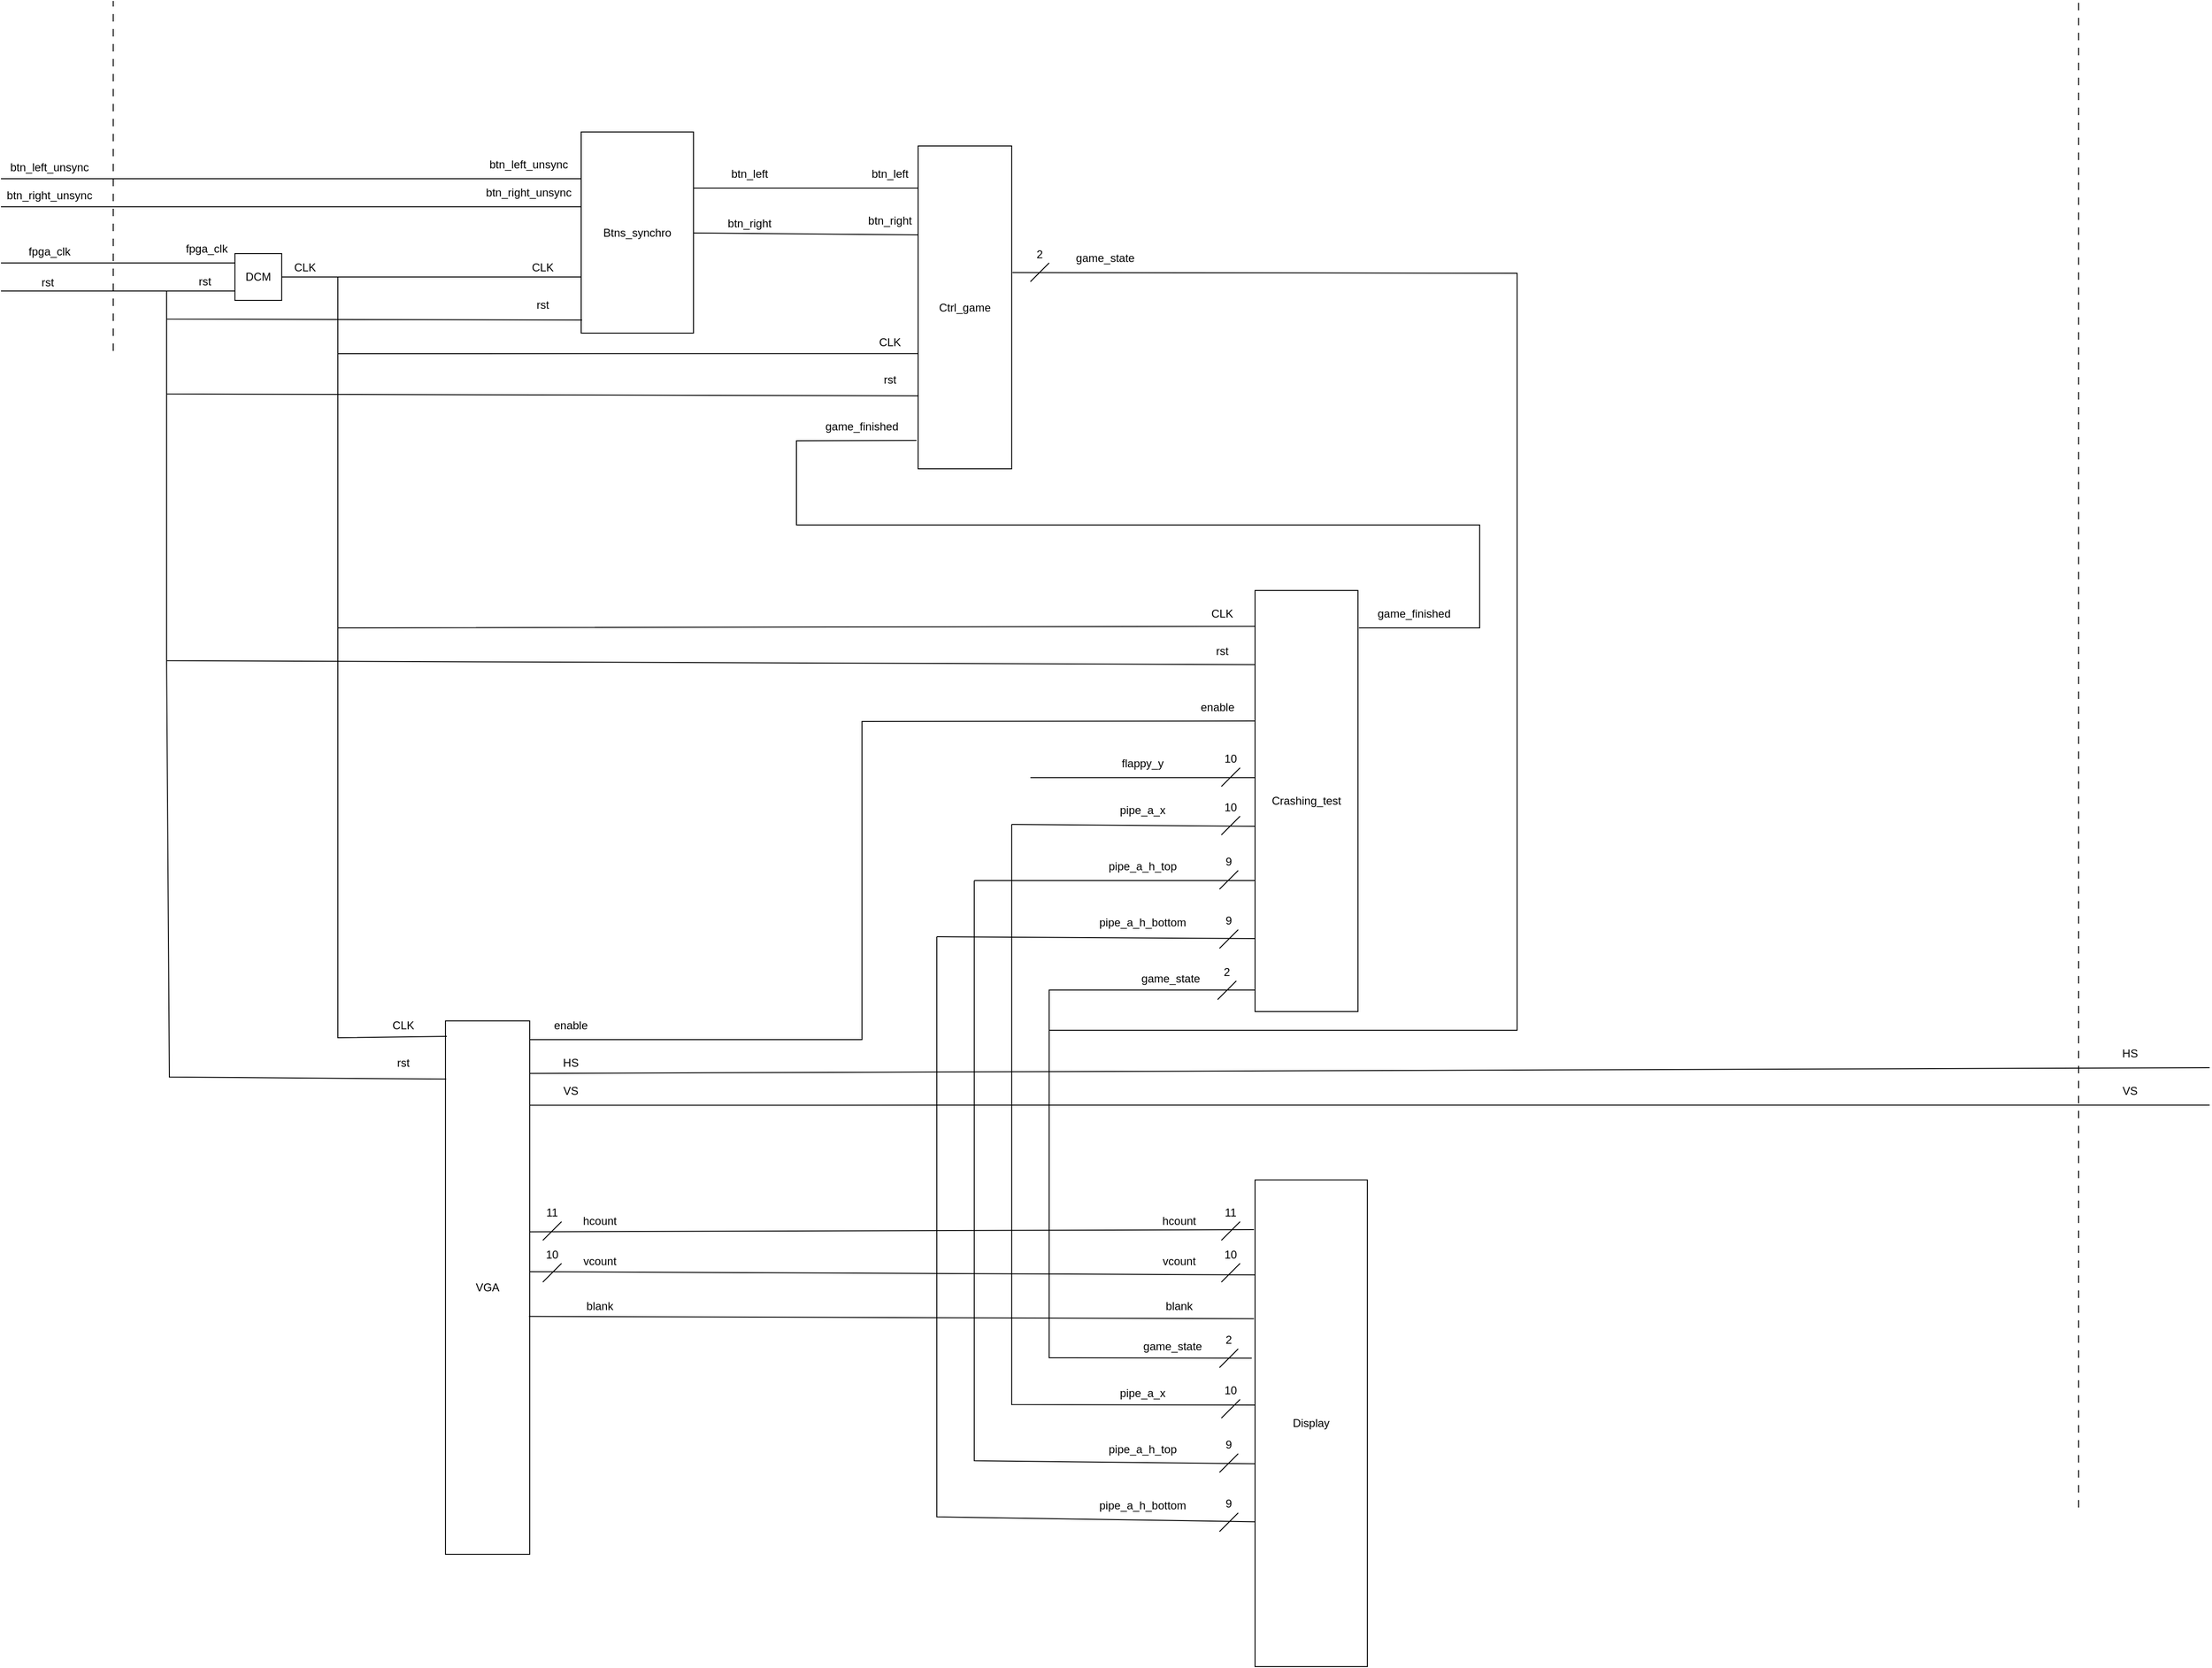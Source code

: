 <mxfile version="24.8.4">
  <diagram name="Page-1" id="Xa5YQdAASDwEEKE8111q">
    <mxGraphModel dx="3420" dy="1415" grid="1" gridSize="10" guides="1" tooltips="1" connect="1" arrows="1" fold="1" page="1" pageScale="1" pageWidth="827" pageHeight="1169" math="0" shadow="0">
      <root>
        <mxCell id="0" />
        <mxCell id="1" parent="0" />
        <mxCell id="xnvayWY3Ro9LNE6wZ4xw-27" style="rounded=0;orthogonalLoop=1;jettySize=auto;html=1;exitX=1;exitY=0.5;exitDx=0;exitDy=0;strokeColor=default;startArrow=none;startFill=0;endArrow=none;endFill=0;entryX=0;entryY=0.5;entryDx=0;entryDy=0;" parent="1" source="xnvayWY3Ro9LNE6wZ4xw-28" edge="1">
          <mxGeometry relative="1" as="geometry">
            <mxPoint x="341" y="365" as="targetPoint" />
          </mxGeometry>
        </mxCell>
        <mxCell id="xnvayWY3Ro9LNE6wZ4xw-28" value="DCM" style="whiteSpace=wrap;html=1;aspect=fixed;" parent="1" vertex="1">
          <mxGeometry x="-30" y="340" width="50" height="50" as="geometry" />
        </mxCell>
        <mxCell id="xnvayWY3Ro9LNE6wZ4xw-29" value="" style="endArrow=none;html=1;rounded=0;" parent="1" edge="1">
          <mxGeometry width="50" height="50" relative="1" as="geometry">
            <mxPoint x="-280" y="350" as="sourcePoint" />
            <mxPoint x="-30" y="350" as="targetPoint" />
          </mxGeometry>
        </mxCell>
        <mxCell id="xnvayWY3Ro9LNE6wZ4xw-30" value="" style="endArrow=none;html=1;rounded=0;" parent="1" edge="1">
          <mxGeometry width="50" height="50" relative="1" as="geometry">
            <mxPoint x="-100" y="380" as="sourcePoint" />
            <mxPoint x="-30" y="380" as="targetPoint" />
          </mxGeometry>
        </mxCell>
        <mxCell id="xnvayWY3Ro9LNE6wZ4xw-31" value="CLK" style="text;html=1;align=center;verticalAlign=middle;whiteSpace=wrap;rounded=0;" parent="1" vertex="1">
          <mxGeometry x="274" y="340" width="50" height="30" as="geometry" />
        </mxCell>
        <mxCell id="xnvayWY3Ro9LNE6wZ4xw-32" value="fpga_clk" style="text;html=1;align=center;verticalAlign=middle;whiteSpace=wrap;rounded=0;" parent="1" vertex="1">
          <mxGeometry x="-90" y="320" width="60" height="30" as="geometry" />
        </mxCell>
        <mxCell id="xnvayWY3Ro9LNE6wZ4xw-33" value="" style="endArrow=none;html=1;rounded=0;" parent="1" edge="1">
          <mxGeometry width="50" height="50" relative="1" as="geometry">
            <mxPoint x="-280" y="380" as="sourcePoint" />
            <mxPoint x="-40" y="380" as="targetPoint" />
          </mxGeometry>
        </mxCell>
        <mxCell id="xnvayWY3Ro9LNE6wZ4xw-34" value="rst" style="text;html=1;align=center;verticalAlign=middle;whiteSpace=wrap;rounded=0;" parent="1" vertex="1">
          <mxGeometry x="-92" y="355" width="60" height="30" as="geometry" />
        </mxCell>
        <mxCell id="xnvayWY3Ro9LNE6wZ4xw-36" value="" style="endArrow=none;html=1;rounded=0;" parent="1" edge="1">
          <mxGeometry width="50" height="50" relative="1" as="geometry">
            <mxPoint x="-280" y="260" as="sourcePoint" />
            <mxPoint x="340" y="260" as="targetPoint" />
          </mxGeometry>
        </mxCell>
        <mxCell id="xnvayWY3Ro9LNE6wZ4xw-37" value="btn_left_unsync" style="text;html=1;align=center;verticalAlign=middle;whiteSpace=wrap;rounded=0;" parent="1" vertex="1">
          <mxGeometry x="239" y="230" width="90" height="30" as="geometry" />
        </mxCell>
        <mxCell id="xnvayWY3Ro9LNE6wZ4xw-38" value="" style="endArrow=none;html=1;rounded=0;" parent="1" edge="1">
          <mxGeometry width="50" height="50" relative="1" as="geometry">
            <mxPoint x="-280" y="290" as="sourcePoint" />
            <mxPoint x="340" y="290" as="targetPoint" />
          </mxGeometry>
        </mxCell>
        <mxCell id="xnvayWY3Ro9LNE6wZ4xw-39" value="btn_right_unsync" style="text;html=1;align=center;verticalAlign=middle;whiteSpace=wrap;rounded=0;" parent="1" vertex="1">
          <mxGeometry x="239" y="260" width="90" height="30" as="geometry" />
        </mxCell>
        <mxCell id="xnvayWY3Ro9LNE6wZ4xw-44" value="fpga_clk" style="text;html=1;align=center;verticalAlign=middle;whiteSpace=wrap;rounded=0;" parent="1" vertex="1">
          <mxGeometry x="-258" y="322.5" width="60" height="30" as="geometry" />
        </mxCell>
        <mxCell id="xnvayWY3Ro9LNE6wZ4xw-45" value="rst" style="text;html=1;align=center;verticalAlign=middle;whiteSpace=wrap;rounded=0;" parent="1" vertex="1">
          <mxGeometry x="-260" y="355.5" width="60" height="30" as="geometry" />
        </mxCell>
        <mxCell id="xnvayWY3Ro9LNE6wZ4xw-46" value="Btns_synchro" style="rounded=0;whiteSpace=wrap;html=1;" parent="1" vertex="1">
          <mxGeometry x="340" y="210" width="120" height="215" as="geometry" />
        </mxCell>
        <mxCell id="xnvayWY3Ro9LNE6wZ4xw-47" value="btn_left_unsync" style="text;html=1;align=center;verticalAlign=middle;whiteSpace=wrap;rounded=0;" parent="1" vertex="1">
          <mxGeometry x="-273" y="232.5" width="90" height="30" as="geometry" />
        </mxCell>
        <mxCell id="xnvayWY3Ro9LNE6wZ4xw-48" value="btn_right_unsync" style="text;html=1;align=center;verticalAlign=middle;whiteSpace=wrap;rounded=0;" parent="1" vertex="1">
          <mxGeometry x="-273" y="262.5" width="90" height="30" as="geometry" />
        </mxCell>
        <mxCell id="xnvayWY3Ro9LNE6wZ4xw-50" value="" style="endArrow=none;html=1;rounded=0;entryX=1;entryY=1;entryDx=0;entryDy=0;" parent="1" target="xnvayWY3Ro9LNE6wZ4xw-57" edge="1">
          <mxGeometry width="50" height="50" relative="1" as="geometry">
            <mxPoint x="460" y="270" as="sourcePoint" />
            <mxPoint x="580" y="270" as="targetPoint" />
          </mxGeometry>
        </mxCell>
        <mxCell id="xnvayWY3Ro9LNE6wZ4xw-51" value="" style="endArrow=none;html=1;rounded=0;entryX=1;entryY=1;entryDx=0;entryDy=0;" parent="1" target="xnvayWY3Ro9LNE6wZ4xw-58" edge="1">
          <mxGeometry width="50" height="50" relative="1" as="geometry">
            <mxPoint x="460" y="318" as="sourcePoint" />
            <mxPoint x="680" y="340" as="targetPoint" />
          </mxGeometry>
        </mxCell>
        <mxCell id="xnvayWY3Ro9LNE6wZ4xw-52" value="btn_left" style="text;html=1;align=center;verticalAlign=middle;whiteSpace=wrap;rounded=0;" parent="1" vertex="1">
          <mxGeometry x="490" y="240" width="60" height="30" as="geometry" />
        </mxCell>
        <mxCell id="xnvayWY3Ro9LNE6wZ4xw-53" value="btn_right" style="text;html=1;align=center;verticalAlign=middle;whiteSpace=wrap;rounded=0;" parent="1" vertex="1">
          <mxGeometry x="490" y="292.5" width="60" height="30" as="geometry" />
        </mxCell>
        <mxCell id="xnvayWY3Ro9LNE6wZ4xw-55" value="Ctrl_game" style="rounded=0;whiteSpace=wrap;html=1;rotation=0;" parent="1" vertex="1">
          <mxGeometry x="700" y="225" width="100" height="345" as="geometry" />
        </mxCell>
        <mxCell id="xnvayWY3Ro9LNE6wZ4xw-57" value="btn_left" style="text;html=1;align=center;verticalAlign=middle;whiteSpace=wrap;rounded=0;" parent="1" vertex="1">
          <mxGeometry x="640" y="240" width="60" height="30" as="geometry" />
        </mxCell>
        <mxCell id="xnvayWY3Ro9LNE6wZ4xw-58" value="btn_right" style="text;html=1;align=center;verticalAlign=middle;whiteSpace=wrap;rounded=0;" parent="1" vertex="1">
          <mxGeometry x="640" y="290" width="60" height="30" as="geometry" />
        </mxCell>
        <mxCell id="xnvayWY3Ro9LNE6wZ4xw-59" value="rst" style="text;html=1;align=center;verticalAlign=middle;whiteSpace=wrap;rounded=0;" parent="1" vertex="1">
          <mxGeometry x="269" y="380" width="60" height="30" as="geometry" />
        </mxCell>
        <mxCell id="xnvayWY3Ro9LNE6wZ4xw-62" value="" style="endArrow=none;html=1;rounded=0;entryX=0.003;entryY=0.643;entryDx=0;entryDy=0;entryPerimeter=0;" parent="1" target="xnvayWY3Ro9LNE6wZ4xw-55" edge="1">
          <mxGeometry width="50" height="50" relative="1" as="geometry">
            <mxPoint x="80" y="365" as="sourcePoint" />
            <mxPoint x="720.1" y="445.55" as="targetPoint" />
            <Array as="points">
              <mxPoint x="80" y="447" />
            </Array>
          </mxGeometry>
        </mxCell>
        <mxCell id="xnvayWY3Ro9LNE6wZ4xw-63" value="CLK" style="text;html=1;align=center;verticalAlign=middle;whiteSpace=wrap;rounded=0;" parent="1" vertex="1">
          <mxGeometry x="645" y="420" width="50" height="30" as="geometry" />
        </mxCell>
        <mxCell id="xnvayWY3Ro9LNE6wZ4xw-64" value="CLK" style="text;html=1;align=center;verticalAlign=middle;whiteSpace=wrap;rounded=0;" parent="1" vertex="1">
          <mxGeometry x="20" y="340" width="50" height="30" as="geometry" />
        </mxCell>
        <mxCell id="xnvayWY3Ro9LNE6wZ4xw-65" value="" style="endArrow=none;html=1;rounded=0;entryX=0.006;entryY=0.774;entryDx=0;entryDy=0;entryPerimeter=0;" parent="1" target="xnvayWY3Ro9LNE6wZ4xw-55" edge="1">
          <mxGeometry width="50" height="50" relative="1" as="geometry">
            <mxPoint x="-103" y="410" as="sourcePoint" />
            <mxPoint x="547" y="490" as="targetPoint" />
            <Array as="points">
              <mxPoint x="-103" y="490" />
            </Array>
          </mxGeometry>
        </mxCell>
        <mxCell id="xnvayWY3Ro9LNE6wZ4xw-66" value="rst" style="text;html=1;align=center;verticalAlign=middle;whiteSpace=wrap;rounded=0;" parent="1" vertex="1">
          <mxGeometry x="640" y="460" width="60" height="30" as="geometry" />
        </mxCell>
        <mxCell id="xnvayWY3Ro9LNE6wZ4xw-67" value="" style="endArrow=none;html=1;rounded=0;entryX=0.008;entryY=0.935;entryDx=0;entryDy=0;entryPerimeter=0;" parent="1" target="xnvayWY3Ro9LNE6wZ4xw-46" edge="1">
          <mxGeometry width="50" height="50" relative="1" as="geometry">
            <mxPoint x="-103" y="380" as="sourcePoint" />
            <mxPoint x="185.8" y="410.595" as="targetPoint" />
            <Array as="points">
              <mxPoint x="-103" y="410" />
            </Array>
          </mxGeometry>
        </mxCell>
        <mxCell id="xnvayWY3Ro9LNE6wZ4xw-70" value="game_finished" style="text;html=1;align=center;verticalAlign=middle;whiteSpace=wrap;rounded=0;" parent="1" vertex="1">
          <mxGeometry x="610" y="510" width="60" height="30" as="geometry" />
        </mxCell>
        <mxCell id="xnvayWY3Ro9LNE6wZ4xw-71" value="" style="endArrow=none;html=1;rounded=0;entryX=0.011;entryY=0.949;entryDx=0;entryDy=0;entryPerimeter=0;exitX=1.008;exitY=0.392;exitDx=0;exitDy=0;exitPerimeter=0;" parent="1" source="xnvayWY3Ro9LNE6wZ4xw-55" target="xnvayWY3Ro9LNE6wZ4xw-76" edge="1">
          <mxGeometry width="50" height="50" relative="1" as="geometry">
            <mxPoint x="1080.2" y="366.07" as="sourcePoint" />
            <mxPoint x="1340.22" y="1126.7" as="targetPoint" />
            <Array as="points">
              <mxPoint x="1340" y="361" />
              <mxPoint x="1340" y="1170" />
              <mxPoint x="840" y="1170" />
              <mxPoint x="840" y="1127" />
            </Array>
          </mxGeometry>
        </mxCell>
        <mxCell id="xnvayWY3Ro9LNE6wZ4xw-72" value="game_state" style="text;html=1;align=center;verticalAlign=middle;whiteSpace=wrap;rounded=0;" parent="1" vertex="1">
          <mxGeometry x="870" y="330" width="60" height="30" as="geometry" />
        </mxCell>
        <mxCell id="xnvayWY3Ro9LNE6wZ4xw-76" value="Crashing_test" style="rounded=0;whiteSpace=wrap;html=1;rotation=0;" parent="1" vertex="1">
          <mxGeometry x="1060" y="700" width="110" height="450" as="geometry" />
        </mxCell>
        <mxCell id="xnvayWY3Ro9LNE6wZ4xw-78" value="game_finished" style="text;html=1;align=center;verticalAlign=middle;whiteSpace=wrap;rounded=0;" parent="1" vertex="1">
          <mxGeometry x="1200" y="710" width="60" height="30" as="geometry" />
        </mxCell>
        <mxCell id="xnvayWY3Ro9LNE6wZ4xw-81" value="game_state" style="text;html=1;align=center;verticalAlign=middle;whiteSpace=wrap;rounded=0;" parent="1" vertex="1">
          <mxGeometry x="940" y="1100" width="60" height="30" as="geometry" />
        </mxCell>
        <mxCell id="xnvayWY3Ro9LNE6wZ4xw-82" value="" style="endArrow=none;html=1;rounded=0;exitX=0.005;exitY=0.085;exitDx=0;exitDy=0;exitPerimeter=0;" parent="1" edge="1" source="xnvayWY3Ro9LNE6wZ4xw-76">
          <mxGeometry width="50" height="50" relative="1" as="geometry">
            <mxPoint x="700" y="740" as="sourcePoint" />
            <mxPoint x="80" y="445" as="targetPoint" />
            <Array as="points">
              <mxPoint x="80" y="740" />
            </Array>
          </mxGeometry>
        </mxCell>
        <mxCell id="xnvayWY3Ro9LNE6wZ4xw-83" value="CLK" style="text;html=1;align=center;verticalAlign=middle;whiteSpace=wrap;rounded=0;" parent="1" vertex="1">
          <mxGeometry x="1000" y="710" width="50" height="30" as="geometry" />
        </mxCell>
        <mxCell id="xnvayWY3Ro9LNE6wZ4xw-84" value="" style="endArrow=none;html=1;rounded=0;exitX=-0.005;exitY=0.176;exitDx=0;exitDy=0;exitPerimeter=0;" parent="1" source="xnvayWY3Ro9LNE6wZ4xw-76" edge="1">
          <mxGeometry width="50" height="50" relative="1" as="geometry">
            <mxPoint x="547" y="781" as="sourcePoint" />
            <mxPoint x="-103" y="490" as="targetPoint" />
            <Array as="points">
              <mxPoint x="-103" y="775" />
            </Array>
          </mxGeometry>
        </mxCell>
        <mxCell id="xnvayWY3Ro9LNE6wZ4xw-85" value="rst" style="text;html=1;align=center;verticalAlign=middle;whiteSpace=wrap;rounded=0;" parent="1" vertex="1">
          <mxGeometry x="995" y="750" width="60" height="30" as="geometry" />
        </mxCell>
        <mxCell id="xnvayWY3Ro9LNE6wZ4xw-86" value="" style="endArrow=none;html=1;rounded=0;entryX=-0.005;entryY=0.31;entryDx=0;entryDy=0;exitX=0.944;exitY=0.035;exitDx=0;exitDy=0;exitPerimeter=0;entryPerimeter=0;" parent="1" source="xnvayWY3Ro9LNE6wZ4xw-110" edge="1" target="xnvayWY3Ro9LNE6wZ4xw-76">
          <mxGeometry width="50" height="50" relative="1" as="geometry">
            <mxPoint x="460" y="840" as="sourcePoint" />
            <mxPoint x="700" y="840" as="targetPoint" />
            <Array as="points">
              <mxPoint x="640" y="1180" />
              <mxPoint x="640" y="840" />
            </Array>
          </mxGeometry>
        </mxCell>
        <mxCell id="xnvayWY3Ro9LNE6wZ4xw-87" value="" style="endArrow=none;html=1;rounded=0;entryX=1;entryY=1;entryDx=0;entryDy=0;" parent="1" edge="1">
          <mxGeometry width="50" height="50" relative="1" as="geometry">
            <mxPoint x="800" y="950" as="sourcePoint" />
            <mxPoint x="1060" y="952" as="targetPoint" />
          </mxGeometry>
        </mxCell>
        <mxCell id="xnvayWY3Ro9LNE6wZ4xw-88" value="" style="endArrow=none;html=1;rounded=0;entryX=1;entryY=1;entryDx=0;entryDy=0;" parent="1" edge="1">
          <mxGeometry width="50" height="50" relative="1" as="geometry">
            <mxPoint x="820" y="900" as="sourcePoint" />
            <mxPoint x="1060" y="900" as="targetPoint" />
          </mxGeometry>
        </mxCell>
        <mxCell id="xnvayWY3Ro9LNE6wZ4xw-89" value="" style="endArrow=none;html=1;rounded=0;entryX=1;entryY=1;entryDx=0;entryDy=0;" parent="1" edge="1">
          <mxGeometry width="50" height="50" relative="1" as="geometry">
            <mxPoint x="720" y="1070" as="sourcePoint" />
            <mxPoint x="1060" y="1072" as="targetPoint" />
          </mxGeometry>
        </mxCell>
        <mxCell id="xnvayWY3Ro9LNE6wZ4xw-90" value="" style="endArrow=none;html=1;rounded=0;entryX=1;entryY=1;entryDx=0;entryDy=0;" parent="1" edge="1">
          <mxGeometry width="50" height="50" relative="1" as="geometry">
            <mxPoint x="760" y="1010" as="sourcePoint" />
            <mxPoint x="1060" y="1010" as="targetPoint" />
          </mxGeometry>
        </mxCell>
        <mxCell id="xnvayWY3Ro9LNE6wZ4xw-91" value="enable" style="text;html=1;align=center;verticalAlign=middle;whiteSpace=wrap;rounded=0;" parent="1" vertex="1">
          <mxGeometry x="995" y="810" width="50" height="30" as="geometry" />
        </mxCell>
        <mxCell id="xnvayWY3Ro9LNE6wZ4xw-92" value="flappy_y" style="text;html=1;align=center;verticalAlign=middle;whiteSpace=wrap;rounded=0;" parent="1" vertex="1">
          <mxGeometry x="910" y="870" width="60" height="30" as="geometry" />
        </mxCell>
        <mxCell id="xnvayWY3Ro9LNE6wZ4xw-93" value="pipe_a_x" style="text;html=1;align=center;verticalAlign=middle;whiteSpace=wrap;rounded=0;" parent="1" vertex="1">
          <mxGeometry x="910" y="920" width="60" height="30" as="geometry" />
        </mxCell>
        <mxCell id="xnvayWY3Ro9LNE6wZ4xw-94" value="pipe_a_h_top" style="text;html=1;align=center;verticalAlign=middle;whiteSpace=wrap;rounded=0;" parent="1" vertex="1">
          <mxGeometry x="895" y="980" width="90" height="30" as="geometry" />
        </mxCell>
        <mxCell id="xnvayWY3Ro9LNE6wZ4xw-95" value="pipe_a_h_bottom" style="text;html=1;align=center;verticalAlign=middle;whiteSpace=wrap;rounded=0;" parent="1" vertex="1">
          <mxGeometry x="885" y="1040" width="110" height="30" as="geometry" />
        </mxCell>
        <mxCell id="xnvayWY3Ro9LNE6wZ4xw-96" value="" style="endArrow=none;html=1;rounded=0;" parent="1" edge="1">
          <mxGeometry width="50" height="50" relative="1" as="geometry">
            <mxPoint x="820" y="370" as="sourcePoint" />
            <mxPoint x="840" y="350" as="targetPoint" />
          </mxGeometry>
        </mxCell>
        <mxCell id="xnvayWY3Ro9LNE6wZ4xw-97" value="2" style="text;html=1;align=center;verticalAlign=middle;whiteSpace=wrap;rounded=0;" parent="1" vertex="1">
          <mxGeometry x="800" y="325.5" width="60" height="30" as="geometry" />
        </mxCell>
        <mxCell id="xnvayWY3Ro9LNE6wZ4xw-98" value="" style="endArrow=none;html=1;rounded=0;" parent="1" edge="1">
          <mxGeometry width="50" height="50" relative="1" as="geometry">
            <mxPoint x="1020" y="1137.25" as="sourcePoint" />
            <mxPoint x="1040" y="1117.25" as="targetPoint" />
          </mxGeometry>
        </mxCell>
        <mxCell id="xnvayWY3Ro9LNE6wZ4xw-99" value="2" style="text;html=1;align=center;verticalAlign=middle;whiteSpace=wrap;rounded=0;" parent="1" vertex="1">
          <mxGeometry x="1000" y="1092.75" width="60" height="30" as="geometry" />
        </mxCell>
        <mxCell id="xnvayWY3Ro9LNE6wZ4xw-101" value="" style="endArrow=none;html=1;rounded=0;" parent="1" edge="1">
          <mxGeometry width="50" height="50" relative="1" as="geometry">
            <mxPoint x="1022" y="1082.5" as="sourcePoint" />
            <mxPoint x="1042" y="1062.5" as="targetPoint" />
          </mxGeometry>
        </mxCell>
        <mxCell id="xnvayWY3Ro9LNE6wZ4xw-102" value="9" style="text;html=1;align=center;verticalAlign=middle;whiteSpace=wrap;rounded=0;" parent="1" vertex="1">
          <mxGeometry x="1002" y="1038" width="60" height="30" as="geometry" />
        </mxCell>
        <mxCell id="xnvayWY3Ro9LNE6wZ4xw-103" value="" style="endArrow=none;html=1;rounded=0;" parent="1" edge="1">
          <mxGeometry width="50" height="50" relative="1" as="geometry">
            <mxPoint x="1022" y="1019.25" as="sourcePoint" />
            <mxPoint x="1042" y="999.25" as="targetPoint" />
          </mxGeometry>
        </mxCell>
        <mxCell id="xnvayWY3Ro9LNE6wZ4xw-104" value="9" style="text;html=1;align=center;verticalAlign=middle;whiteSpace=wrap;rounded=0;" parent="1" vertex="1">
          <mxGeometry x="1002" y="974.75" width="60" height="30" as="geometry" />
        </mxCell>
        <mxCell id="xnvayWY3Ro9LNE6wZ4xw-105" value="" style="endArrow=none;html=1;rounded=0;" parent="1" edge="1">
          <mxGeometry width="50" height="50" relative="1" as="geometry">
            <mxPoint x="1024" y="961.25" as="sourcePoint" />
            <mxPoint x="1044" y="941.25" as="targetPoint" />
          </mxGeometry>
        </mxCell>
        <mxCell id="xnvayWY3Ro9LNE6wZ4xw-106" value="10" style="text;html=1;align=center;verticalAlign=middle;whiteSpace=wrap;rounded=0;" parent="1" vertex="1">
          <mxGeometry x="1004" y="916.75" width="60" height="30" as="geometry" />
        </mxCell>
        <mxCell id="xnvayWY3Ro9LNE6wZ4xw-107" value="" style="endArrow=none;html=1;rounded=0;" parent="1" edge="1">
          <mxGeometry width="50" height="50" relative="1" as="geometry">
            <mxPoint x="1024" y="909.5" as="sourcePoint" />
            <mxPoint x="1044" y="889.5" as="targetPoint" />
          </mxGeometry>
        </mxCell>
        <mxCell id="xnvayWY3Ro9LNE6wZ4xw-108" value="10" style="text;html=1;align=center;verticalAlign=middle;whiteSpace=wrap;rounded=0;" parent="1" vertex="1">
          <mxGeometry x="1004" y="865" width="60" height="30" as="geometry" />
        </mxCell>
        <mxCell id="xnvayWY3Ro9LNE6wZ4xw-110" value="VGA" style="rounded=0;whiteSpace=wrap;html=1;" parent="1" vertex="1">
          <mxGeometry x="195" y="1160" width="90" height="570" as="geometry" />
        </mxCell>
        <mxCell id="xnvayWY3Ro9LNE6wZ4xw-111" value="enable" style="text;html=1;align=center;verticalAlign=middle;whiteSpace=wrap;rounded=0;" parent="1" vertex="1">
          <mxGeometry x="304" y="1150" width="50" height="30" as="geometry" />
        </mxCell>
        <mxCell id="xnvayWY3Ro9LNE6wZ4xw-112" value="" style="endArrow=none;html=1;rounded=0;exitX=0.008;exitY=0.109;exitDx=0;exitDy=0;exitPerimeter=0;" parent="1" source="xnvayWY3Ro9LNE6wZ4xw-110" edge="1">
          <mxGeometry width="50" height="50" relative="1" as="geometry">
            <mxPoint x="190" y="1220" as="sourcePoint" />
            <mxPoint x="-103" y="775" as="targetPoint" />
            <Array as="points">
              <mxPoint x="-100" y="1220" />
            </Array>
          </mxGeometry>
        </mxCell>
        <mxCell id="xnvayWY3Ro9LNE6wZ4xw-113" value="rst" style="text;html=1;align=center;verticalAlign=middle;whiteSpace=wrap;rounded=0;" parent="1" vertex="1">
          <mxGeometry x="120" y="1190" width="60" height="30" as="geometry" />
        </mxCell>
        <mxCell id="xnvayWY3Ro9LNE6wZ4xw-114" value="" style="endArrow=none;html=1;rounded=0;dashed=1;dashPattern=8 8;" parent="1" edge="1">
          <mxGeometry width="50" height="50" relative="1" as="geometry">
            <mxPoint x="-160" y="1660" as="sourcePoint" />
            <mxPoint x="-160" y="70" as="targetPoint" />
          </mxGeometry>
        </mxCell>
        <mxCell id="xnvayWY3Ro9LNE6wZ4xw-116" value="" style="endArrow=none;html=1;rounded=0;exitX=0.016;exitY=0.029;exitDx=0;exitDy=0;exitPerimeter=0;" parent="1" source="xnvayWY3Ro9LNE6wZ4xw-110" edge="1">
          <mxGeometry width="50" height="50" relative="1" as="geometry">
            <mxPoint x="169" y="840" as="sourcePoint" />
            <mxPoint x="80" y="740" as="targetPoint" />
            <Array as="points">
              <mxPoint x="80" y="1178" />
            </Array>
          </mxGeometry>
        </mxCell>
        <mxCell id="xnvayWY3Ro9LNE6wZ4xw-117" value="CLK" style="text;html=1;align=center;verticalAlign=middle;whiteSpace=wrap;rounded=0;" parent="1" vertex="1">
          <mxGeometry x="125" y="1150" width="50" height="30" as="geometry" />
        </mxCell>
        <mxCell id="xnvayWY3Ro9LNE6wZ4xw-118" value="" style="endArrow=none;html=1;rounded=0;exitX=1.019;exitY=0.288;exitDx=0;exitDy=0;exitPerimeter=0;" parent="1" edge="1">
          <mxGeometry width="50" height="50" relative="1" as="geometry">
            <mxPoint x="285.0" y="1216.08" as="sourcePoint" />
            <mxPoint x="2080" y="1210" as="targetPoint" />
          </mxGeometry>
        </mxCell>
        <mxCell id="xnvayWY3Ro9LNE6wZ4xw-119" value="HS" style="text;html=1;align=center;verticalAlign=middle;whiteSpace=wrap;rounded=0;" parent="1" vertex="1">
          <mxGeometry x="304" y="1190" width="50" height="30" as="geometry" />
        </mxCell>
        <mxCell id="JSrbKEVZbkw8yBN8hjMD-1" value="" style="endArrow=none;html=1;rounded=0;exitX=1.019;exitY=0.288;exitDx=0;exitDy=0;exitPerimeter=0;" edge="1" parent="1">
          <mxGeometry width="50" height="50" relative="1" as="geometry">
            <mxPoint x="285.0" y="1250.08" as="sourcePoint" />
            <mxPoint x="2080" y="1250" as="targetPoint" />
          </mxGeometry>
        </mxCell>
        <mxCell id="JSrbKEVZbkw8yBN8hjMD-2" value="VS" style="text;html=1;align=center;verticalAlign=middle;whiteSpace=wrap;rounded=0;" vertex="1" parent="1">
          <mxGeometry x="304" y="1220" width="50" height="30" as="geometry" />
        </mxCell>
        <mxCell id="JSrbKEVZbkw8yBN8hjMD-3" value="" style="endArrow=none;html=1;rounded=0;exitX=1.019;exitY=0.288;exitDx=0;exitDy=0;exitPerimeter=0;entryX=-0.01;entryY=0.102;entryDx=0;entryDy=0;entryPerimeter=0;" edge="1" parent="1" target="JSrbKEVZbkw8yBN8hjMD-18">
          <mxGeometry width="50" height="50" relative="1" as="geometry">
            <mxPoint x="285.0" y="1385.33" as="sourcePoint" />
            <mxPoint x="403" y="1385.25" as="targetPoint" />
          </mxGeometry>
        </mxCell>
        <mxCell id="JSrbKEVZbkw8yBN8hjMD-4" value="hcount" style="text;html=1;align=center;verticalAlign=middle;whiteSpace=wrap;rounded=0;" vertex="1" parent="1">
          <mxGeometry x="335" y="1359.25" width="50" height="30" as="geometry" />
        </mxCell>
        <mxCell id="JSrbKEVZbkw8yBN8hjMD-5" value="" style="endArrow=none;html=1;rounded=0;exitX=1.019;exitY=0.288;exitDx=0;exitDy=0;exitPerimeter=0;entryX=-0.004;entryY=0.195;entryDx=0;entryDy=0;entryPerimeter=0;" edge="1" parent="1" target="JSrbKEVZbkw8yBN8hjMD-18">
          <mxGeometry width="50" height="50" relative="1" as="geometry">
            <mxPoint x="285.0" y="1427.95" as="sourcePoint" />
            <mxPoint x="403" y="1427.87" as="targetPoint" />
          </mxGeometry>
        </mxCell>
        <mxCell id="JSrbKEVZbkw8yBN8hjMD-6" value="vcount" style="text;html=1;align=center;verticalAlign=middle;whiteSpace=wrap;rounded=0;" vertex="1" parent="1">
          <mxGeometry x="335" y="1401.87" width="50" height="30" as="geometry" />
        </mxCell>
        <mxCell id="JSrbKEVZbkw8yBN8hjMD-7" value="" style="endArrow=none;html=1;rounded=0;exitX=0.991;exitY=0.554;exitDx=0;exitDy=0;exitPerimeter=0;entryX=-0.01;entryY=0.285;entryDx=0;entryDy=0;entryPerimeter=0;" edge="1" parent="1" source="xnvayWY3Ro9LNE6wZ4xw-110" target="JSrbKEVZbkw8yBN8hjMD-18">
          <mxGeometry width="50" height="50" relative="1" as="geometry">
            <mxPoint x="285.0" y="1457.95" as="sourcePoint" />
            <mxPoint x="403" y="1457.87" as="targetPoint" />
          </mxGeometry>
        </mxCell>
        <mxCell id="JSrbKEVZbkw8yBN8hjMD-8" value="blank" style="text;html=1;align=center;verticalAlign=middle;whiteSpace=wrap;rounded=0;" vertex="1" parent="1">
          <mxGeometry x="335" y="1450" width="50" height="30" as="geometry" />
        </mxCell>
        <mxCell id="JSrbKEVZbkw8yBN8hjMD-10" value="" style="endArrow=none;html=1;rounded=0;" edge="1" parent="1">
          <mxGeometry width="50" height="50" relative="1" as="geometry">
            <mxPoint x="299" y="1394.5" as="sourcePoint" />
            <mxPoint x="319" y="1374.5" as="targetPoint" />
          </mxGeometry>
        </mxCell>
        <mxCell id="JSrbKEVZbkw8yBN8hjMD-11" value="11" style="text;html=1;align=center;verticalAlign=middle;whiteSpace=wrap;rounded=0;" vertex="1" parent="1">
          <mxGeometry x="279" y="1350" width="60" height="30" as="geometry" />
        </mxCell>
        <mxCell id="JSrbKEVZbkw8yBN8hjMD-12" value="" style="endArrow=none;html=1;rounded=0;" edge="1" parent="1">
          <mxGeometry width="50" height="50" relative="1" as="geometry">
            <mxPoint x="299" y="1439.12" as="sourcePoint" />
            <mxPoint x="319" y="1419.12" as="targetPoint" />
          </mxGeometry>
        </mxCell>
        <mxCell id="JSrbKEVZbkw8yBN8hjMD-13" value="10" style="text;html=1;align=center;verticalAlign=middle;whiteSpace=wrap;rounded=0;" vertex="1" parent="1">
          <mxGeometry x="279" y="1394.62" width="60" height="30" as="geometry" />
        </mxCell>
        <mxCell id="JSrbKEVZbkw8yBN8hjMD-14" value="" style="endArrow=none;html=1;rounded=0;entryX=-0.017;entryY=0.912;entryDx=0;entryDy=0;entryPerimeter=0;" edge="1" parent="1" target="xnvayWY3Ro9LNE6wZ4xw-55">
          <mxGeometry width="50" height="50" relative="1" as="geometry">
            <mxPoint x="1171" y="740" as="sourcePoint" />
            <mxPoint x="600" y="760" as="targetPoint" />
            <Array as="points">
              <mxPoint x="1300" y="740" />
              <mxPoint x="1300" y="630" />
              <mxPoint x="570" y="630" />
              <mxPoint x="570" y="540" />
            </Array>
          </mxGeometry>
        </mxCell>
        <mxCell id="JSrbKEVZbkw8yBN8hjMD-15" value="" style="endArrow=none;html=1;rounded=0;dashed=1;dashPattern=8 8;" edge="1" parent="1">
          <mxGeometry width="50" height="50" relative="1" as="geometry">
            <mxPoint x="1940" y="1680" as="sourcePoint" />
            <mxPoint x="1940" y="70" as="targetPoint" />
          </mxGeometry>
        </mxCell>
        <mxCell id="JSrbKEVZbkw8yBN8hjMD-16" value="HS" style="text;html=1;align=center;verticalAlign=middle;whiteSpace=wrap;rounded=0;" vertex="1" parent="1">
          <mxGeometry x="1970" y="1180" width="50" height="30" as="geometry" />
        </mxCell>
        <mxCell id="JSrbKEVZbkw8yBN8hjMD-17" value="VS" style="text;html=1;align=center;verticalAlign=middle;whiteSpace=wrap;rounded=0;" vertex="1" parent="1">
          <mxGeometry x="1970" y="1220" width="50" height="30" as="geometry" />
        </mxCell>
        <mxCell id="JSrbKEVZbkw8yBN8hjMD-18" value="Display" style="rounded=0;whiteSpace=wrap;html=1;" vertex="1" parent="1">
          <mxGeometry x="1060" y="1330" width="120" height="520" as="geometry" />
        </mxCell>
        <mxCell id="JSrbKEVZbkw8yBN8hjMD-19" value="hcount" style="text;html=1;align=center;verticalAlign=middle;whiteSpace=wrap;rounded=0;" vertex="1" parent="1">
          <mxGeometry x="954" y="1359.25" width="50" height="30" as="geometry" />
        </mxCell>
        <mxCell id="JSrbKEVZbkw8yBN8hjMD-20" value="vcount" style="text;html=1;align=center;verticalAlign=middle;whiteSpace=wrap;rounded=0;" vertex="1" parent="1">
          <mxGeometry x="954" y="1401.87" width="50" height="30" as="geometry" />
        </mxCell>
        <mxCell id="JSrbKEVZbkw8yBN8hjMD-21" value="blank" style="text;html=1;align=center;verticalAlign=middle;whiteSpace=wrap;rounded=0;" vertex="1" parent="1">
          <mxGeometry x="954" y="1450" width="50" height="30" as="geometry" />
        </mxCell>
        <mxCell id="JSrbKEVZbkw8yBN8hjMD-22" value="" style="endArrow=none;html=1;rounded=0;" edge="1" parent="1">
          <mxGeometry width="50" height="50" relative="1" as="geometry">
            <mxPoint x="1024" y="1394.5" as="sourcePoint" />
            <mxPoint x="1044" y="1374.5" as="targetPoint" />
          </mxGeometry>
        </mxCell>
        <mxCell id="JSrbKEVZbkw8yBN8hjMD-23" value="11" style="text;html=1;align=center;verticalAlign=middle;whiteSpace=wrap;rounded=0;" vertex="1" parent="1">
          <mxGeometry x="1004" y="1350" width="60" height="30" as="geometry" />
        </mxCell>
        <mxCell id="JSrbKEVZbkw8yBN8hjMD-24" value="" style="endArrow=none;html=1;rounded=0;" edge="1" parent="1">
          <mxGeometry width="50" height="50" relative="1" as="geometry">
            <mxPoint x="1024" y="1439.12" as="sourcePoint" />
            <mxPoint x="1044" y="1419.12" as="targetPoint" />
          </mxGeometry>
        </mxCell>
        <mxCell id="JSrbKEVZbkw8yBN8hjMD-25" value="10" style="text;html=1;align=center;verticalAlign=middle;whiteSpace=wrap;rounded=0;" vertex="1" parent="1">
          <mxGeometry x="1004" y="1394.62" width="60" height="30" as="geometry" />
        </mxCell>
        <mxCell id="JSrbKEVZbkw8yBN8hjMD-26" value="" style="endArrow=none;html=1;rounded=0;exitX=-0.029;exitY=0.366;exitDx=0;exitDy=0;exitPerimeter=0;" edge="1" parent="1" source="JSrbKEVZbkw8yBN8hjMD-18">
          <mxGeometry width="50" height="50" relative="1" as="geometry">
            <mxPoint x="520" y="1330" as="sourcePoint" />
            <mxPoint x="840" y="1170" as="targetPoint" />
            <Array as="points">
              <mxPoint x="840" y="1520" />
            </Array>
          </mxGeometry>
        </mxCell>
        <mxCell id="JSrbKEVZbkw8yBN8hjMD-27" value="game_state" style="text;html=1;align=center;verticalAlign=middle;whiteSpace=wrap;rounded=0;" vertex="1" parent="1">
          <mxGeometry x="942" y="1493.25" width="60" height="30" as="geometry" />
        </mxCell>
        <mxCell id="JSrbKEVZbkw8yBN8hjMD-28" value="" style="endArrow=none;html=1;rounded=0;" edge="1" parent="1">
          <mxGeometry width="50" height="50" relative="1" as="geometry">
            <mxPoint x="1022" y="1530.5" as="sourcePoint" />
            <mxPoint x="1042" y="1510.5" as="targetPoint" />
          </mxGeometry>
        </mxCell>
        <mxCell id="JSrbKEVZbkw8yBN8hjMD-29" value="2" style="text;html=1;align=center;verticalAlign=middle;whiteSpace=wrap;rounded=0;" vertex="1" parent="1">
          <mxGeometry x="1002" y="1486" width="60" height="30" as="geometry" />
        </mxCell>
        <mxCell id="JSrbKEVZbkw8yBN8hjMD-33" value="" style="endArrow=none;html=1;rounded=0;entryX=0.932;entryY=1.015;entryDx=0;entryDy=0;entryPerimeter=0;" edge="1" parent="1" target="JSrbKEVZbkw8yBN8hjMD-44">
          <mxGeometry width="50" height="50" relative="1" as="geometry">
            <mxPoint x="800" y="950" as="sourcePoint" />
            <mxPoint x="1060" y="1575.25" as="targetPoint" />
            <Array as="points">
              <mxPoint x="800" y="1570" />
            </Array>
          </mxGeometry>
        </mxCell>
        <mxCell id="JSrbKEVZbkw8yBN8hjMD-34" value="" style="endArrow=none;html=1;rounded=0;entryX=1;entryY=1;entryDx=0;entryDy=0;" edge="1" parent="1">
          <mxGeometry width="50" height="50" relative="1" as="geometry">
            <mxPoint x="720" y="1070" as="sourcePoint" />
            <mxPoint x="1060" y="1695.25" as="targetPoint" />
            <Array as="points">
              <mxPoint x="720" y="1690" />
            </Array>
          </mxGeometry>
        </mxCell>
        <mxCell id="JSrbKEVZbkw8yBN8hjMD-35" value="" style="endArrow=none;html=1;rounded=0;entryX=1;entryY=1;entryDx=0;entryDy=0;" edge="1" parent="1">
          <mxGeometry width="50" height="50" relative="1" as="geometry">
            <mxPoint x="760" y="1010" as="sourcePoint" />
            <mxPoint x="1060" y="1633.25" as="targetPoint" />
            <Array as="points">
              <mxPoint x="760" y="1630" />
            </Array>
          </mxGeometry>
        </mxCell>
        <mxCell id="JSrbKEVZbkw8yBN8hjMD-36" value="pipe_a_x" style="text;html=1;align=center;verticalAlign=middle;whiteSpace=wrap;rounded=0;" vertex="1" parent="1">
          <mxGeometry x="910" y="1543.25" width="60" height="30" as="geometry" />
        </mxCell>
        <mxCell id="JSrbKEVZbkw8yBN8hjMD-37" value="pipe_a_h_top" style="text;html=1;align=center;verticalAlign=middle;whiteSpace=wrap;rounded=0;" vertex="1" parent="1">
          <mxGeometry x="895" y="1603.25" width="90" height="30" as="geometry" />
        </mxCell>
        <mxCell id="JSrbKEVZbkw8yBN8hjMD-38" value="pipe_a_h_bottom" style="text;html=1;align=center;verticalAlign=middle;whiteSpace=wrap;rounded=0;" vertex="1" parent="1">
          <mxGeometry x="885" y="1663.25" width="110" height="30" as="geometry" />
        </mxCell>
        <mxCell id="JSrbKEVZbkw8yBN8hjMD-39" value="" style="endArrow=none;html=1;rounded=0;" edge="1" parent="1">
          <mxGeometry width="50" height="50" relative="1" as="geometry">
            <mxPoint x="1022" y="1705.75" as="sourcePoint" />
            <mxPoint x="1042" y="1685.75" as="targetPoint" />
          </mxGeometry>
        </mxCell>
        <mxCell id="JSrbKEVZbkw8yBN8hjMD-40" value="9" style="text;html=1;align=center;verticalAlign=middle;whiteSpace=wrap;rounded=0;" vertex="1" parent="1">
          <mxGeometry x="1002" y="1661.25" width="60" height="30" as="geometry" />
        </mxCell>
        <mxCell id="JSrbKEVZbkw8yBN8hjMD-41" value="" style="endArrow=none;html=1;rounded=0;" edge="1" parent="1">
          <mxGeometry width="50" height="50" relative="1" as="geometry">
            <mxPoint x="1022" y="1642.5" as="sourcePoint" />
            <mxPoint x="1042" y="1622.5" as="targetPoint" />
          </mxGeometry>
        </mxCell>
        <mxCell id="JSrbKEVZbkw8yBN8hjMD-42" value="9" style="text;html=1;align=center;verticalAlign=middle;whiteSpace=wrap;rounded=0;" vertex="1" parent="1">
          <mxGeometry x="1002" y="1598" width="60" height="30" as="geometry" />
        </mxCell>
        <mxCell id="JSrbKEVZbkw8yBN8hjMD-43" value="" style="endArrow=none;html=1;rounded=0;" edge="1" parent="1">
          <mxGeometry width="50" height="50" relative="1" as="geometry">
            <mxPoint x="1024" y="1584.5" as="sourcePoint" />
            <mxPoint x="1044" y="1564.5" as="targetPoint" />
          </mxGeometry>
        </mxCell>
        <mxCell id="JSrbKEVZbkw8yBN8hjMD-44" value="10" style="text;html=1;align=center;verticalAlign=middle;whiteSpace=wrap;rounded=0;" vertex="1" parent="1">
          <mxGeometry x="1004" y="1540" width="60" height="30" as="geometry" />
        </mxCell>
      </root>
    </mxGraphModel>
  </diagram>
</mxfile>
